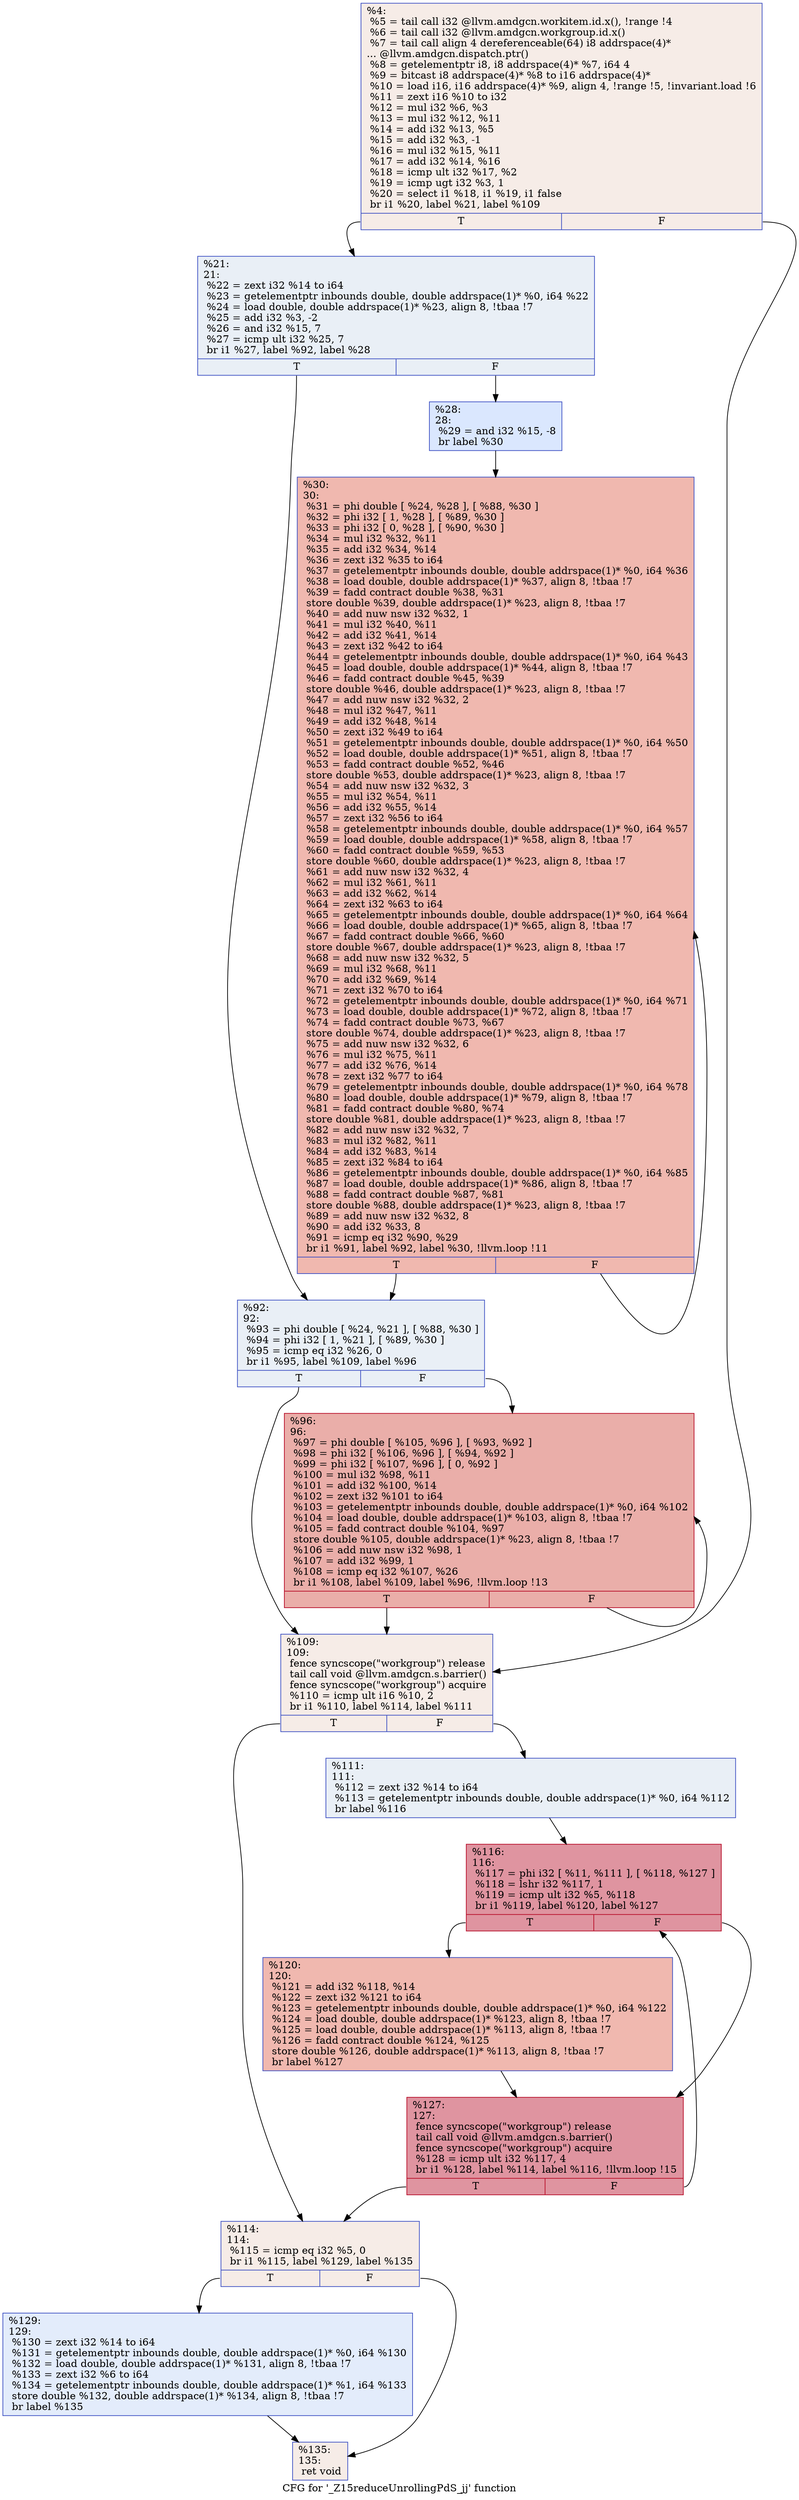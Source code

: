 digraph "CFG for '_Z15reduceUnrollingPdS_jj' function" {
	label="CFG for '_Z15reduceUnrollingPdS_jj' function";

	Node0x5dc7920 [shape=record,color="#3d50c3ff", style=filled, fillcolor="#ead5c970",label="{%4:\l  %5 = tail call i32 @llvm.amdgcn.workitem.id.x(), !range !4\l  %6 = tail call i32 @llvm.amdgcn.workgroup.id.x()\l  %7 = tail call align 4 dereferenceable(64) i8 addrspace(4)*\l... @llvm.amdgcn.dispatch.ptr()\l  %8 = getelementptr i8, i8 addrspace(4)* %7, i64 4\l  %9 = bitcast i8 addrspace(4)* %8 to i16 addrspace(4)*\l  %10 = load i16, i16 addrspace(4)* %9, align 4, !range !5, !invariant.load !6\l  %11 = zext i16 %10 to i32\l  %12 = mul i32 %6, %3\l  %13 = mul i32 %12, %11\l  %14 = add i32 %13, %5\l  %15 = add i32 %3, -1\l  %16 = mul i32 %15, %11\l  %17 = add i32 %14, %16\l  %18 = icmp ult i32 %17, %2\l  %19 = icmp ugt i32 %3, 1\l  %20 = select i1 %18, i1 %19, i1 false\l  br i1 %20, label %21, label %109\l|{<s0>T|<s1>F}}"];
	Node0x5dc7920:s0 -> Node0x5dc7970;
	Node0x5dc7920:s1 -> Node0x5dc9d10;
	Node0x5dc7970 [shape=record,color="#3d50c3ff", style=filled, fillcolor="#cedaeb70",label="{%21:\l21:                                               \l  %22 = zext i32 %14 to i64\l  %23 = getelementptr inbounds double, double addrspace(1)* %0, i64 %22\l  %24 = load double, double addrspace(1)* %23, align 8, !tbaa !7\l  %25 = add i32 %3, -2\l  %26 = and i32 %15, 7\l  %27 = icmp ult i32 %25, 7\l  br i1 %27, label %92, label %28\l|{<s0>T|<s1>F}}"];
	Node0x5dc7970:s0 -> Node0x5dca2e0;
	Node0x5dc7970:s1 -> Node0x5dca370;
	Node0x5dca370 [shape=record,color="#3d50c3ff", style=filled, fillcolor="#abc8fd70",label="{%28:\l28:                                               \l  %29 = and i32 %15, -8\l  br label %30\l}"];
	Node0x5dca370 -> Node0x5dca570;
	Node0x5dca570 [shape=record,color="#3d50c3ff", style=filled, fillcolor="#dc5d4a70",label="{%30:\l30:                                               \l  %31 = phi double [ %24, %28 ], [ %88, %30 ]\l  %32 = phi i32 [ 1, %28 ], [ %89, %30 ]\l  %33 = phi i32 [ 0, %28 ], [ %90, %30 ]\l  %34 = mul i32 %32, %11\l  %35 = add i32 %34, %14\l  %36 = zext i32 %35 to i64\l  %37 = getelementptr inbounds double, double addrspace(1)* %0, i64 %36\l  %38 = load double, double addrspace(1)* %37, align 8, !tbaa !7\l  %39 = fadd contract double %38, %31\l  store double %39, double addrspace(1)* %23, align 8, !tbaa !7\l  %40 = add nuw nsw i32 %32, 1\l  %41 = mul i32 %40, %11\l  %42 = add i32 %41, %14\l  %43 = zext i32 %42 to i64\l  %44 = getelementptr inbounds double, double addrspace(1)* %0, i64 %43\l  %45 = load double, double addrspace(1)* %44, align 8, !tbaa !7\l  %46 = fadd contract double %45, %39\l  store double %46, double addrspace(1)* %23, align 8, !tbaa !7\l  %47 = add nuw nsw i32 %32, 2\l  %48 = mul i32 %47, %11\l  %49 = add i32 %48, %14\l  %50 = zext i32 %49 to i64\l  %51 = getelementptr inbounds double, double addrspace(1)* %0, i64 %50\l  %52 = load double, double addrspace(1)* %51, align 8, !tbaa !7\l  %53 = fadd contract double %52, %46\l  store double %53, double addrspace(1)* %23, align 8, !tbaa !7\l  %54 = add nuw nsw i32 %32, 3\l  %55 = mul i32 %54, %11\l  %56 = add i32 %55, %14\l  %57 = zext i32 %56 to i64\l  %58 = getelementptr inbounds double, double addrspace(1)* %0, i64 %57\l  %59 = load double, double addrspace(1)* %58, align 8, !tbaa !7\l  %60 = fadd contract double %59, %53\l  store double %60, double addrspace(1)* %23, align 8, !tbaa !7\l  %61 = add nuw nsw i32 %32, 4\l  %62 = mul i32 %61, %11\l  %63 = add i32 %62, %14\l  %64 = zext i32 %63 to i64\l  %65 = getelementptr inbounds double, double addrspace(1)* %0, i64 %64\l  %66 = load double, double addrspace(1)* %65, align 8, !tbaa !7\l  %67 = fadd contract double %66, %60\l  store double %67, double addrspace(1)* %23, align 8, !tbaa !7\l  %68 = add nuw nsw i32 %32, 5\l  %69 = mul i32 %68, %11\l  %70 = add i32 %69, %14\l  %71 = zext i32 %70 to i64\l  %72 = getelementptr inbounds double, double addrspace(1)* %0, i64 %71\l  %73 = load double, double addrspace(1)* %72, align 8, !tbaa !7\l  %74 = fadd contract double %73, %67\l  store double %74, double addrspace(1)* %23, align 8, !tbaa !7\l  %75 = add nuw nsw i32 %32, 6\l  %76 = mul i32 %75, %11\l  %77 = add i32 %76, %14\l  %78 = zext i32 %77 to i64\l  %79 = getelementptr inbounds double, double addrspace(1)* %0, i64 %78\l  %80 = load double, double addrspace(1)* %79, align 8, !tbaa !7\l  %81 = fadd contract double %80, %74\l  store double %81, double addrspace(1)* %23, align 8, !tbaa !7\l  %82 = add nuw nsw i32 %32, 7\l  %83 = mul i32 %82, %11\l  %84 = add i32 %83, %14\l  %85 = zext i32 %84 to i64\l  %86 = getelementptr inbounds double, double addrspace(1)* %0, i64 %85\l  %87 = load double, double addrspace(1)* %86, align 8, !tbaa !7\l  %88 = fadd contract double %87, %81\l  store double %88, double addrspace(1)* %23, align 8, !tbaa !7\l  %89 = add nuw nsw i32 %32, 8\l  %90 = add i32 %33, 8\l  %91 = icmp eq i32 %90, %29\l  br i1 %91, label %92, label %30, !llvm.loop !11\l|{<s0>T|<s1>F}}"];
	Node0x5dca570:s0 -> Node0x5dca2e0;
	Node0x5dca570:s1 -> Node0x5dca570;
	Node0x5dca2e0 [shape=record,color="#3d50c3ff", style=filled, fillcolor="#cedaeb70",label="{%92:\l92:                                               \l  %93 = phi double [ %24, %21 ], [ %88, %30 ]\l  %94 = phi i32 [ 1, %21 ], [ %89, %30 ]\l  %95 = icmp eq i32 %26, 0\l  br i1 %95, label %109, label %96\l|{<s0>T|<s1>F}}"];
	Node0x5dca2e0:s0 -> Node0x5dc9d10;
	Node0x5dca2e0:s1 -> Node0x5dcdad0;
	Node0x5dcdad0 [shape=record,color="#b70d28ff", style=filled, fillcolor="#d0473d70",label="{%96:\l96:                                               \l  %97 = phi double [ %105, %96 ], [ %93, %92 ]\l  %98 = phi i32 [ %106, %96 ], [ %94, %92 ]\l  %99 = phi i32 [ %107, %96 ], [ 0, %92 ]\l  %100 = mul i32 %98, %11\l  %101 = add i32 %100, %14\l  %102 = zext i32 %101 to i64\l  %103 = getelementptr inbounds double, double addrspace(1)* %0, i64 %102\l  %104 = load double, double addrspace(1)* %103, align 8, !tbaa !7\l  %105 = fadd contract double %104, %97\l  store double %105, double addrspace(1)* %23, align 8, !tbaa !7\l  %106 = add nuw nsw i32 %98, 1\l  %107 = add i32 %99, 1\l  %108 = icmp eq i32 %107, %26\l  br i1 %108, label %109, label %96, !llvm.loop !13\l|{<s0>T|<s1>F}}"];
	Node0x5dcdad0:s0 -> Node0x5dc9d10;
	Node0x5dcdad0:s1 -> Node0x5dcdad0;
	Node0x5dc9d10 [shape=record,color="#3d50c3ff", style=filled, fillcolor="#ead5c970",label="{%109:\l109:                                              \l  fence syncscope(\"workgroup\") release\l  tail call void @llvm.amdgcn.s.barrier()\l  fence syncscope(\"workgroup\") acquire\l  %110 = icmp ult i16 %10, 2\l  br i1 %110, label %114, label %111\l|{<s0>T|<s1>F}}"];
	Node0x5dc9d10:s0 -> Node0x5dce7c0;
	Node0x5dc9d10:s1 -> Node0x5dce850;
	Node0x5dce850 [shape=record,color="#3d50c3ff", style=filled, fillcolor="#cedaeb70",label="{%111:\l111:                                              \l  %112 = zext i32 %14 to i64\l  %113 = getelementptr inbounds double, double addrspace(1)* %0, i64 %112\l  br label %116\l}"];
	Node0x5dce850 -> Node0x5dceaa0;
	Node0x5dce7c0 [shape=record,color="#3d50c3ff", style=filled, fillcolor="#ead5c970",label="{%114:\l114:                                              \l  %115 = icmp eq i32 %5, 0\l  br i1 %115, label %129, label %135\l|{<s0>T|<s1>F}}"];
	Node0x5dce7c0:s0 -> Node0x5dcebf0;
	Node0x5dce7c0:s1 -> Node0x5dcec40;
	Node0x5dceaa0 [shape=record,color="#b70d28ff", style=filled, fillcolor="#b70d2870",label="{%116:\l116:                                              \l  %117 = phi i32 [ %11, %111 ], [ %118, %127 ]\l  %118 = lshr i32 %117, 1\l  %119 = icmp ult i32 %5, %118\l  br i1 %119, label %120, label %127\l|{<s0>T|<s1>F}}"];
	Node0x5dceaa0:s0 -> Node0x5dcefe0;
	Node0x5dceaa0:s1 -> Node0x5dced80;
	Node0x5dcefe0 [shape=record,color="#3d50c3ff", style=filled, fillcolor="#dc5d4a70",label="{%120:\l120:                                              \l  %121 = add i32 %118, %14\l  %122 = zext i32 %121 to i64\l  %123 = getelementptr inbounds double, double addrspace(1)* %0, i64 %122\l  %124 = load double, double addrspace(1)* %123, align 8, !tbaa !7\l  %125 = load double, double addrspace(1)* %113, align 8, !tbaa !7\l  %126 = fadd contract double %124, %125\l  store double %126, double addrspace(1)* %113, align 8, !tbaa !7\l  br label %127\l}"];
	Node0x5dcefe0 -> Node0x5dced80;
	Node0x5dced80 [shape=record,color="#b70d28ff", style=filled, fillcolor="#b70d2870",label="{%127:\l127:                                              \l  fence syncscope(\"workgroup\") release\l  tail call void @llvm.amdgcn.s.barrier()\l  fence syncscope(\"workgroup\") acquire\l  %128 = icmp ult i32 %117, 4\l  br i1 %128, label %114, label %116, !llvm.loop !15\l|{<s0>T|<s1>F}}"];
	Node0x5dced80:s0 -> Node0x5dce7c0;
	Node0x5dced80:s1 -> Node0x5dceaa0;
	Node0x5dcebf0 [shape=record,color="#3d50c3ff", style=filled, fillcolor="#bfd3f670",label="{%129:\l129:                                              \l  %130 = zext i32 %14 to i64\l  %131 = getelementptr inbounds double, double addrspace(1)* %0, i64 %130\l  %132 = load double, double addrspace(1)* %131, align 8, !tbaa !7\l  %133 = zext i32 %6 to i64\l  %134 = getelementptr inbounds double, double addrspace(1)* %1, i64 %133\l  store double %132, double addrspace(1)* %134, align 8, !tbaa !7\l  br label %135\l}"];
	Node0x5dcebf0 -> Node0x5dcec40;
	Node0x5dcec40 [shape=record,color="#3d50c3ff", style=filled, fillcolor="#ead5c970",label="{%135:\l135:                                              \l  ret void\l}"];
}
